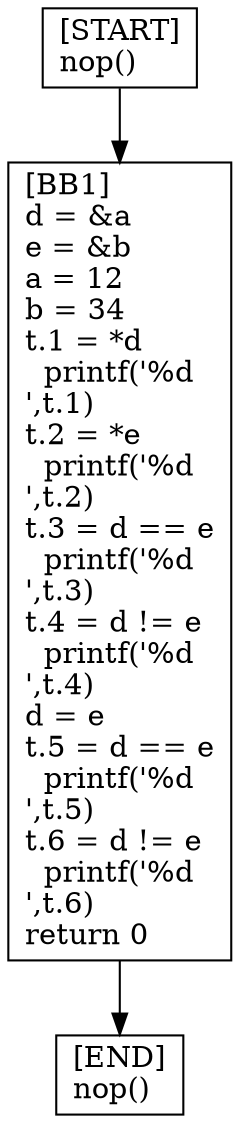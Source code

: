 digraph {
  node [shape=box]
  END [label="[END]\lnop()\l"];
  START [label="[START]\lnop()\l"];
  BB1 [label="[BB1]\ld = &a\le = &b\la = 12\lb = 34\lt.1 = *d\lprintf('%d\n',t.1)\lt.2 = *e\lprintf('%d\n',t.2)\lt.3 = d == e\lprintf('%d\n',t.3)\lt.4 = d != e\lprintf('%d\n',t.4)\ld = e\lt.5 = d == e\lprintf('%d\n',t.5)\lt.6 = d != e\lprintf('%d\n',t.6)\lreturn 0\l"];
  BB1 -> END;
  START -> BB1;
}
